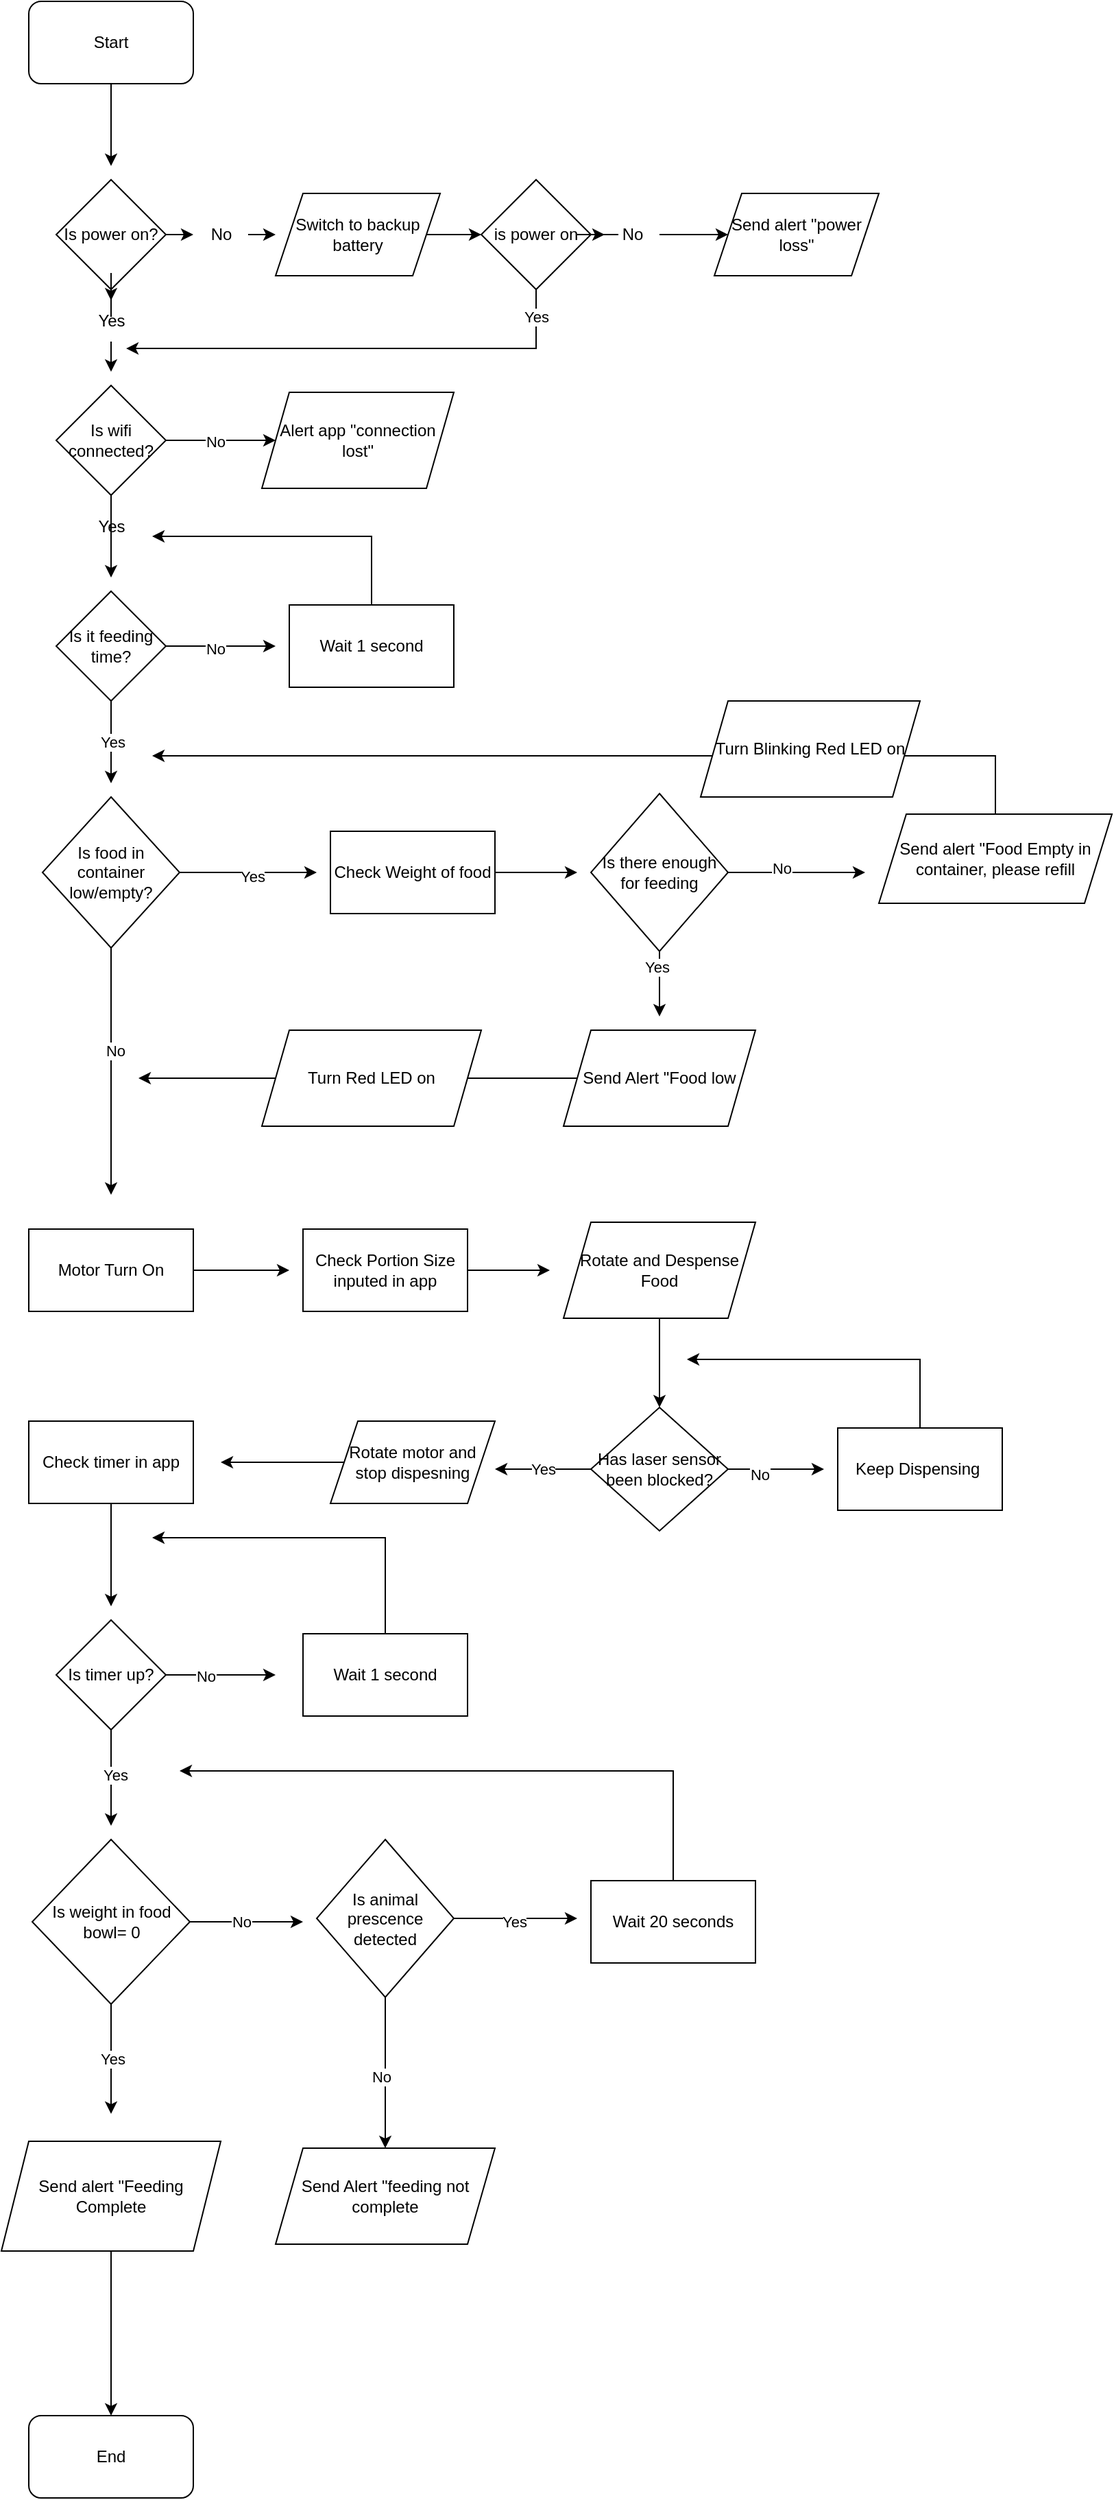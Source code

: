 <mxfile version="28.1.0">
  <diagram name="Page-1" id="yzPVWeurKEpWGAxIHoFi">
    <mxGraphModel dx="1694" dy="1086" grid="1" gridSize="10" guides="1" tooltips="1" connect="1" arrows="1" fold="1" page="1" pageScale="1" pageWidth="1654" pageHeight="2336" math="0" shadow="0">
      <root>
        <mxCell id="0" />
        <mxCell id="1" parent="0" />
        <mxCell id="-bpnurQNZQDlxFqoE2HR-2" style="edgeStyle=orthogonalEdgeStyle;rounded=0;orthogonalLoop=1;jettySize=auto;html=1;" edge="1" parent="1" source="-bpnurQNZQDlxFqoE2HR-1">
          <mxGeometry relative="1" as="geometry">
            <mxPoint x="90" y="140" as="targetPoint" />
          </mxGeometry>
        </mxCell>
        <mxCell id="-bpnurQNZQDlxFqoE2HR-1" value="Start" style="rounded=1;whiteSpace=wrap;html=1;" vertex="1" parent="1">
          <mxGeometry x="30" y="20" width="120" height="60" as="geometry" />
        </mxCell>
        <mxCell id="-bpnurQNZQDlxFqoE2HR-4" style="edgeStyle=orthogonalEdgeStyle;rounded=0;orthogonalLoop=1;jettySize=auto;html=1;" edge="1" parent="1" source="-bpnurQNZQDlxFqoE2HR-5">
          <mxGeometry relative="1" as="geometry">
            <mxPoint x="210" y="190" as="targetPoint" />
          </mxGeometry>
        </mxCell>
        <mxCell id="-bpnurQNZQDlxFqoE2HR-14" style="edgeStyle=orthogonalEdgeStyle;rounded=0;orthogonalLoop=1;jettySize=auto;html=1;" edge="1" parent="1" source="-bpnurQNZQDlxFqoE2HR-26">
          <mxGeometry relative="1" as="geometry">
            <mxPoint x="90" y="290" as="targetPoint" />
          </mxGeometry>
        </mxCell>
        <mxCell id="-bpnurQNZQDlxFqoE2HR-3" value="Is power on?" style="rhombus;whiteSpace=wrap;html=1;" vertex="1" parent="1">
          <mxGeometry x="50" y="150" width="80" height="80" as="geometry" />
        </mxCell>
        <mxCell id="-bpnurQNZQDlxFqoE2HR-10" style="edgeStyle=orthogonalEdgeStyle;rounded=0;orthogonalLoop=1;jettySize=auto;html=1;" edge="1" parent="1" source="-bpnurQNZQDlxFqoE2HR-8" target="-bpnurQNZQDlxFqoE2HR-11">
          <mxGeometry relative="1" as="geometry">
            <mxPoint x="400" y="190" as="targetPoint" />
          </mxGeometry>
        </mxCell>
        <mxCell id="-bpnurQNZQDlxFqoE2HR-8" value="Switch to backup battery" style="shape=parallelogram;perimeter=parallelogramPerimeter;whiteSpace=wrap;html=1;fixedSize=1;" vertex="1" parent="1">
          <mxGeometry x="210" y="160" width="120" height="60" as="geometry" />
        </mxCell>
        <mxCell id="-bpnurQNZQDlxFqoE2HR-12" style="edgeStyle=orthogonalEdgeStyle;rounded=0;orthogonalLoop=1;jettySize=auto;html=1;" edge="1" parent="1" source="-bpnurQNZQDlxFqoE2HR-17" target="-bpnurQNZQDlxFqoE2HR-13">
          <mxGeometry relative="1" as="geometry">
            <mxPoint x="540" y="190" as="targetPoint" />
          </mxGeometry>
        </mxCell>
        <mxCell id="-bpnurQNZQDlxFqoE2HR-22" value="Yes" style="edgeStyle=orthogonalEdgeStyle;rounded=0;orthogonalLoop=1;jettySize=auto;html=1;entryX=0.025;entryY=0.767;entryDx=0;entryDy=0;entryPerimeter=0;" edge="1" parent="1" source="-bpnurQNZQDlxFqoE2HR-11">
          <mxGeometry x="-0.883" relative="1" as="geometry">
            <mxPoint x="101" y="273.01" as="targetPoint" />
            <Array as="points">
              <mxPoint x="400" y="273" />
            </Array>
            <mxPoint as="offset" />
          </mxGeometry>
        </mxCell>
        <mxCell id="-bpnurQNZQDlxFqoE2HR-11" value="is power on" style="rhombus;whiteSpace=wrap;html=1;" vertex="1" parent="1">
          <mxGeometry x="360" y="150" width="80" height="80" as="geometry" />
        </mxCell>
        <mxCell id="-bpnurQNZQDlxFqoE2HR-13" value="Send alert &quot;power loss&quot;" style="shape=parallelogram;perimeter=parallelogramPerimeter;whiteSpace=wrap;html=1;fixedSize=1;" vertex="1" parent="1">
          <mxGeometry x="530" y="160" width="120" height="60" as="geometry" />
        </mxCell>
        <mxCell id="-bpnurQNZQDlxFqoE2HR-23" style="edgeStyle=orthogonalEdgeStyle;rounded=0;orthogonalLoop=1;jettySize=auto;html=1;" edge="1" parent="1" source="-bpnurQNZQDlxFqoE2HR-18">
          <mxGeometry relative="1" as="geometry">
            <mxPoint x="90" y="440" as="targetPoint" />
          </mxGeometry>
        </mxCell>
        <mxCell id="-bpnurQNZQDlxFqoE2HR-18" value="Is wifi connected?" style="rhombus;whiteSpace=wrap;html=1;" vertex="1" parent="1">
          <mxGeometry x="50" y="300" width="80" height="80" as="geometry" />
        </mxCell>
        <mxCell id="-bpnurQNZQDlxFqoE2HR-21" value="Alert app &quot;connection lost&quot;" style="shape=parallelogram;perimeter=parallelogramPerimeter;whiteSpace=wrap;html=1;fixedSize=1;" vertex="1" parent="1">
          <mxGeometry x="200" y="305" width="140" height="70" as="geometry" />
        </mxCell>
        <mxCell id="-bpnurQNZQDlxFqoE2HR-25" value="Yes" style="text;html=1;align=center;verticalAlign=middle;resizable=0;points=[];autosize=1;strokeColor=none;fillColor=none;" vertex="1" parent="1">
          <mxGeometry x="70" y="388" width="40" height="30" as="geometry" />
        </mxCell>
        <mxCell id="-bpnurQNZQDlxFqoE2HR-27" value="" style="edgeStyle=orthogonalEdgeStyle;rounded=0;orthogonalLoop=1;jettySize=auto;html=1;" edge="1" parent="1" source="-bpnurQNZQDlxFqoE2HR-3" target="-bpnurQNZQDlxFqoE2HR-26">
          <mxGeometry relative="1" as="geometry">
            <mxPoint x="90" y="290" as="targetPoint" />
            <mxPoint x="90" y="230" as="sourcePoint" />
          </mxGeometry>
        </mxCell>
        <mxCell id="-bpnurQNZQDlxFqoE2HR-26" value="Yes" style="text;html=1;align=center;verticalAlign=middle;resizable=0;points=[];autosize=1;strokeColor=none;fillColor=none;" vertex="1" parent="1">
          <mxGeometry x="70" y="238" width="40" height="30" as="geometry" />
        </mxCell>
        <mxCell id="-bpnurQNZQDlxFqoE2HR-28" value="" style="edgeStyle=orthogonalEdgeStyle;rounded=0;orthogonalLoop=1;jettySize=auto;html=1;" edge="1" parent="1" source="-bpnurQNZQDlxFqoE2HR-11" target="-bpnurQNZQDlxFqoE2HR-17">
          <mxGeometry relative="1" as="geometry">
            <mxPoint x="500" y="190" as="targetPoint" />
            <mxPoint x="440" y="190" as="sourcePoint" />
          </mxGeometry>
        </mxCell>
        <mxCell id="-bpnurQNZQDlxFqoE2HR-17" value="No" style="text;html=1;align=center;verticalAlign=middle;resizable=0;points=[];autosize=1;strokeColor=none;fillColor=none;" vertex="1" parent="1">
          <mxGeometry x="450" y="175" width="40" height="30" as="geometry" />
        </mxCell>
        <mxCell id="-bpnurQNZQDlxFqoE2HR-29" value="" style="edgeStyle=orthogonalEdgeStyle;rounded=0;orthogonalLoop=1;jettySize=auto;html=1;" edge="1" parent="1" source="-bpnurQNZQDlxFqoE2HR-3" target="-bpnurQNZQDlxFqoE2HR-5">
          <mxGeometry relative="1" as="geometry">
            <mxPoint x="210" y="190" as="targetPoint" />
            <mxPoint x="130" y="190" as="sourcePoint" />
            <Array as="points">
              <mxPoint x="160" y="190" />
              <mxPoint x="160" y="190" />
            </Array>
          </mxGeometry>
        </mxCell>
        <mxCell id="-bpnurQNZQDlxFqoE2HR-5" value="No" style="text;html=1;align=center;verticalAlign=middle;resizable=0;points=[];autosize=1;strokeColor=none;fillColor=none;" vertex="1" parent="1">
          <mxGeometry x="150" y="175" width="40" height="30" as="geometry" />
        </mxCell>
        <mxCell id="-bpnurQNZQDlxFqoE2HR-30" value="" style="edgeStyle=orthogonalEdgeStyle;rounded=0;orthogonalLoop=1;jettySize=auto;html=1;" edge="1" parent="1" source="-bpnurQNZQDlxFqoE2HR-18" target="-bpnurQNZQDlxFqoE2HR-21">
          <mxGeometry relative="1" as="geometry">
            <mxPoint x="140" y="340" as="targetPoint" />
            <mxPoint x="130" y="340" as="sourcePoint" />
          </mxGeometry>
        </mxCell>
        <mxCell id="-bpnurQNZQDlxFqoE2HR-34" value="No" style="edgeLabel;html=1;align=center;verticalAlign=middle;resizable=0;points=[];" vertex="1" connectable="0" parent="-bpnurQNZQDlxFqoE2HR-30">
          <mxGeometry x="-0.1" y="-1" relative="1" as="geometry">
            <mxPoint as="offset" />
          </mxGeometry>
        </mxCell>
        <mxCell id="-bpnurQNZQDlxFqoE2HR-32" style="edgeStyle=orthogonalEdgeStyle;rounded=0;orthogonalLoop=1;jettySize=auto;html=1;" edge="1" parent="1" source="-bpnurQNZQDlxFqoE2HR-31">
          <mxGeometry relative="1" as="geometry">
            <mxPoint x="210" y="490" as="targetPoint" />
          </mxGeometry>
        </mxCell>
        <mxCell id="-bpnurQNZQDlxFqoE2HR-33" value="No" style="edgeLabel;html=1;align=center;verticalAlign=middle;resizable=0;points=[];" vertex="1" connectable="0" parent="-bpnurQNZQDlxFqoE2HR-32">
          <mxGeometry x="-0.106" y="-2" relative="1" as="geometry">
            <mxPoint as="offset" />
          </mxGeometry>
        </mxCell>
        <mxCell id="-bpnurQNZQDlxFqoE2HR-37" value="Yes" style="edgeStyle=orthogonalEdgeStyle;rounded=0;orthogonalLoop=1;jettySize=auto;html=1;" edge="1" parent="1" source="-bpnurQNZQDlxFqoE2HR-31">
          <mxGeometry relative="1" as="geometry">
            <mxPoint x="90" y="590" as="targetPoint" />
          </mxGeometry>
        </mxCell>
        <mxCell id="-bpnurQNZQDlxFqoE2HR-31" value="Is it feeding time?" style="rhombus;whiteSpace=wrap;html=1;" vertex="1" parent="1">
          <mxGeometry x="50" y="450" width="80" height="80" as="geometry" />
        </mxCell>
        <mxCell id="-bpnurQNZQDlxFqoE2HR-36" style="edgeStyle=orthogonalEdgeStyle;rounded=0;orthogonalLoop=1;jettySize=auto;html=1;" edge="1" parent="1" source="-bpnurQNZQDlxFqoE2HR-35">
          <mxGeometry relative="1" as="geometry">
            <mxPoint x="120" y="410" as="targetPoint" />
            <Array as="points">
              <mxPoint x="280" y="410" />
              <mxPoint x="121" y="410" />
            </Array>
          </mxGeometry>
        </mxCell>
        <mxCell id="-bpnurQNZQDlxFqoE2HR-35" value="Wait 1 second" style="rounded=0;whiteSpace=wrap;html=1;" vertex="1" parent="1">
          <mxGeometry x="220" y="460" width="120" height="60" as="geometry" />
        </mxCell>
        <mxCell id="-bpnurQNZQDlxFqoE2HR-39" style="edgeStyle=orthogonalEdgeStyle;rounded=0;orthogonalLoop=1;jettySize=auto;html=1;" edge="1" parent="1" source="-bpnurQNZQDlxFqoE2HR-38">
          <mxGeometry relative="1" as="geometry">
            <mxPoint x="220" y="945" as="targetPoint" />
          </mxGeometry>
        </mxCell>
        <mxCell id="-bpnurQNZQDlxFqoE2HR-38" value="Motor Turn On" style="shape=label;whiteSpace=wrap;html=1;fixedSize=1;rounded=0;" vertex="1" parent="1">
          <mxGeometry x="30" y="915" width="120" height="60" as="geometry" />
        </mxCell>
        <mxCell id="-bpnurQNZQDlxFqoE2HR-47" style="edgeStyle=orthogonalEdgeStyle;rounded=0;orthogonalLoop=1;jettySize=auto;html=1;" edge="1" parent="1" source="-bpnurQNZQDlxFqoE2HR-41" target="-bpnurQNZQDlxFqoE2HR-48">
          <mxGeometry relative="1" as="geometry">
            <mxPoint x="490" y="1055" as="targetPoint" />
          </mxGeometry>
        </mxCell>
        <mxCell id="-bpnurQNZQDlxFqoE2HR-41" value="Rotate and Despense Food" style="shape=parallelogram;perimeter=parallelogramPerimeter;whiteSpace=wrap;html=1;fixedSize=1;" vertex="1" parent="1">
          <mxGeometry x="420" y="910" width="140" height="70" as="geometry" />
        </mxCell>
        <mxCell id="-bpnurQNZQDlxFqoE2HR-46" style="edgeStyle=orthogonalEdgeStyle;rounded=0;orthogonalLoop=1;jettySize=auto;html=1;" edge="1" parent="1" source="-bpnurQNZQDlxFqoE2HR-42">
          <mxGeometry relative="1" as="geometry">
            <mxPoint x="410" y="945" as="targetPoint" />
          </mxGeometry>
        </mxCell>
        <mxCell id="-bpnurQNZQDlxFqoE2HR-42" value="Check Portion Size inputed in app" style="rounded=0;whiteSpace=wrap;html=1;" vertex="1" parent="1">
          <mxGeometry x="230" y="915" width="120" height="60" as="geometry" />
        </mxCell>
        <mxCell id="-bpnurQNZQDlxFqoE2HR-49" value="Yes" style="edgeStyle=orthogonalEdgeStyle;rounded=0;orthogonalLoop=1;jettySize=auto;html=1;" edge="1" parent="1" source="-bpnurQNZQDlxFqoE2HR-48">
          <mxGeometry relative="1" as="geometry">
            <mxPoint x="370" y="1090" as="targetPoint" />
            <Array as="points">
              <mxPoint x="370" y="1090" />
              <mxPoint x="370" y="1090" />
            </Array>
          </mxGeometry>
        </mxCell>
        <mxCell id="-bpnurQNZQDlxFqoE2HR-52" style="edgeStyle=orthogonalEdgeStyle;rounded=0;orthogonalLoop=1;jettySize=auto;html=1;" edge="1" parent="1" source="-bpnurQNZQDlxFqoE2HR-48">
          <mxGeometry relative="1" as="geometry">
            <mxPoint x="610" y="1090" as="targetPoint" />
          </mxGeometry>
        </mxCell>
        <mxCell id="-bpnurQNZQDlxFqoE2HR-54" value="No" style="edgeLabel;html=1;align=center;verticalAlign=middle;resizable=0;points=[];" vertex="1" connectable="0" parent="-bpnurQNZQDlxFqoE2HR-52">
          <mxGeometry x="-0.356" y="-4" relative="1" as="geometry">
            <mxPoint as="offset" />
          </mxGeometry>
        </mxCell>
        <mxCell id="-bpnurQNZQDlxFqoE2HR-48" value="Has laser sensor been blocked?" style="rhombus;whiteSpace=wrap;html=1;" vertex="1" parent="1">
          <mxGeometry x="440" y="1045" width="100" height="90" as="geometry" />
        </mxCell>
        <mxCell id="-bpnurQNZQDlxFqoE2HR-80" style="edgeStyle=orthogonalEdgeStyle;rounded=0;orthogonalLoop=1;jettySize=auto;html=1;" edge="1" parent="1" source="-bpnurQNZQDlxFqoE2HR-55">
          <mxGeometry relative="1" as="geometry">
            <mxPoint x="510" y="1010" as="targetPoint" />
            <Array as="points">
              <mxPoint x="680" y="1010" />
            </Array>
          </mxGeometry>
        </mxCell>
        <mxCell id="-bpnurQNZQDlxFqoE2HR-55" value="Keep Dispensing&amp;nbsp;" style="rounded=0;whiteSpace=wrap;html=1;" vertex="1" parent="1">
          <mxGeometry x="620" y="1060" width="120" height="60" as="geometry" />
        </mxCell>
        <mxCell id="-bpnurQNZQDlxFqoE2HR-92" style="edgeStyle=orthogonalEdgeStyle;rounded=0;orthogonalLoop=1;jettySize=auto;html=1;" edge="1" parent="1" source="-bpnurQNZQDlxFqoE2HR-56">
          <mxGeometry relative="1" as="geometry">
            <mxPoint x="170" y="1085" as="targetPoint" />
          </mxGeometry>
        </mxCell>
        <mxCell id="-bpnurQNZQDlxFqoE2HR-56" value="Rotate motor and stop dispesning" style="shape=parallelogram;perimeter=parallelogramPerimeter;whiteSpace=wrap;html=1;fixedSize=1;" vertex="1" parent="1">
          <mxGeometry x="250" y="1055" width="120" height="60" as="geometry" />
        </mxCell>
        <mxCell id="-bpnurQNZQDlxFqoE2HR-58" style="edgeStyle=orthogonalEdgeStyle;rounded=0;orthogonalLoop=1;jettySize=auto;html=1;" edge="1" parent="1" source="-bpnurQNZQDlxFqoE2HR-57">
          <mxGeometry relative="1" as="geometry">
            <mxPoint x="240" y="655" as="targetPoint" />
          </mxGeometry>
        </mxCell>
        <mxCell id="-bpnurQNZQDlxFqoE2HR-59" value="Yes" style="edgeLabel;html=1;align=center;verticalAlign=middle;resizable=0;points=[];" vertex="1" connectable="0" parent="-bpnurQNZQDlxFqoE2HR-58">
          <mxGeometry x="0.069" y="-2" relative="1" as="geometry">
            <mxPoint as="offset" />
          </mxGeometry>
        </mxCell>
        <mxCell id="-bpnurQNZQDlxFqoE2HR-61" style="edgeStyle=orthogonalEdgeStyle;rounded=0;orthogonalLoop=1;jettySize=auto;html=1;" edge="1" parent="1" source="-bpnurQNZQDlxFqoE2HR-57">
          <mxGeometry relative="1" as="geometry">
            <mxPoint x="90" y="890" as="targetPoint" />
          </mxGeometry>
        </mxCell>
        <mxCell id="-bpnurQNZQDlxFqoE2HR-62" value="No" style="edgeLabel;html=1;align=center;verticalAlign=middle;resizable=0;points=[];" vertex="1" connectable="0" parent="-bpnurQNZQDlxFqoE2HR-61">
          <mxGeometry x="-0.188" y="3" relative="1" as="geometry">
            <mxPoint y="1" as="offset" />
          </mxGeometry>
        </mxCell>
        <mxCell id="-bpnurQNZQDlxFqoE2HR-57" value="Is food in container low/empty?" style="rhombus;whiteSpace=wrap;html=1;" vertex="1" parent="1">
          <mxGeometry x="40" y="600" width="100" height="110" as="geometry" />
        </mxCell>
        <mxCell id="-bpnurQNZQDlxFqoE2HR-64" style="edgeStyle=orthogonalEdgeStyle;rounded=0;orthogonalLoop=1;jettySize=auto;html=1;" edge="1" parent="1" source="-bpnurQNZQDlxFqoE2HR-60">
          <mxGeometry relative="1" as="geometry">
            <mxPoint x="120" y="570" as="targetPoint" />
            <Array as="points">
              <mxPoint x="735" y="570" />
              <mxPoint x="120" y="570" />
            </Array>
          </mxGeometry>
        </mxCell>
        <mxCell id="-bpnurQNZQDlxFqoE2HR-60" value="Send alert &quot;Food Empty in container, please refill" style="shape=parallelogram;perimeter=parallelogramPerimeter;whiteSpace=wrap;html=1;fixedSize=1;" vertex="1" parent="1">
          <mxGeometry x="650" y="612.5" width="170" height="65" as="geometry" />
        </mxCell>
        <mxCell id="-bpnurQNZQDlxFqoE2HR-69" style="edgeStyle=orthogonalEdgeStyle;rounded=0;orthogonalLoop=1;jettySize=auto;html=1;" edge="1" parent="1" source="-bpnurQNZQDlxFqoE2HR-65">
          <mxGeometry relative="1" as="geometry">
            <mxPoint x="490" y="760" as="targetPoint" />
          </mxGeometry>
        </mxCell>
        <mxCell id="-bpnurQNZQDlxFqoE2HR-75" value="Yes" style="edgeLabel;html=1;align=center;verticalAlign=middle;resizable=0;points=[];" vertex="1" connectable="0" parent="-bpnurQNZQDlxFqoE2HR-69">
          <mxGeometry x="-0.512" y="-2" relative="1" as="geometry">
            <mxPoint as="offset" />
          </mxGeometry>
        </mxCell>
        <mxCell id="-bpnurQNZQDlxFqoE2HR-73" style="edgeStyle=orthogonalEdgeStyle;rounded=0;orthogonalLoop=1;jettySize=auto;html=1;" edge="1" parent="1" source="-bpnurQNZQDlxFqoE2HR-65">
          <mxGeometry relative="1" as="geometry">
            <mxPoint x="640" y="655" as="targetPoint" />
          </mxGeometry>
        </mxCell>
        <mxCell id="-bpnurQNZQDlxFqoE2HR-74" value="No" style="edgeLabel;html=1;align=center;verticalAlign=middle;resizable=0;points=[];" vertex="1" connectable="0" parent="-bpnurQNZQDlxFqoE2HR-73">
          <mxGeometry x="-0.226" y="3" relative="1" as="geometry">
            <mxPoint as="offset" />
          </mxGeometry>
        </mxCell>
        <mxCell id="-bpnurQNZQDlxFqoE2HR-65" value="Is there enough for feeding" style="rhombus;whiteSpace=wrap;html=1;" vertex="1" parent="1">
          <mxGeometry x="440" y="597.5" width="100" height="115" as="geometry" />
        </mxCell>
        <mxCell id="-bpnurQNZQDlxFqoE2HR-68" style="edgeStyle=orthogonalEdgeStyle;rounded=0;orthogonalLoop=1;jettySize=auto;html=1;" edge="1" parent="1" source="-bpnurQNZQDlxFqoE2HR-67">
          <mxGeometry relative="1" as="geometry">
            <mxPoint x="430" y="655" as="targetPoint" />
          </mxGeometry>
        </mxCell>
        <mxCell id="-bpnurQNZQDlxFqoE2HR-67" value="Check Weight of food" style="rounded=0;whiteSpace=wrap;html=1;" vertex="1" parent="1">
          <mxGeometry x="250" y="625" width="120" height="60" as="geometry" />
        </mxCell>
        <mxCell id="-bpnurQNZQDlxFqoE2HR-76" style="edgeStyle=orthogonalEdgeStyle;rounded=0;orthogonalLoop=1;jettySize=auto;html=1;" edge="1" parent="1" source="-bpnurQNZQDlxFqoE2HR-70">
          <mxGeometry relative="1" as="geometry">
            <mxPoint x="110" y="805" as="targetPoint" />
          </mxGeometry>
        </mxCell>
        <mxCell id="-bpnurQNZQDlxFqoE2HR-70" value="Send Alert &quot;Food low" style="shape=parallelogram;perimeter=parallelogramPerimeter;whiteSpace=wrap;html=1;fixedSize=1;" vertex="1" parent="1">
          <mxGeometry x="420" y="770" width="140" height="70" as="geometry" />
        </mxCell>
        <mxCell id="-bpnurQNZQDlxFqoE2HR-83" value="Turn Blinking Red LED on" style="shape=parallelogram;perimeter=parallelogramPerimeter;whiteSpace=wrap;html=1;fixedSize=1;" vertex="1" parent="1">
          <mxGeometry x="520" y="530" width="160" height="70" as="geometry" />
        </mxCell>
        <mxCell id="-bpnurQNZQDlxFqoE2HR-85" value="Turn Red LED on" style="shape=parallelogram;perimeter=parallelogramPerimeter;whiteSpace=wrap;html=1;fixedSize=1;" vertex="1" parent="1">
          <mxGeometry x="200" y="770" width="160" height="70" as="geometry" />
        </mxCell>
        <mxCell id="-bpnurQNZQDlxFqoE2HR-102" style="edgeStyle=orthogonalEdgeStyle;rounded=0;orthogonalLoop=1;jettySize=auto;html=1;" edge="1" parent="1" source="-bpnurQNZQDlxFqoE2HR-89">
          <mxGeometry relative="1" as="geometry">
            <mxPoint x="230" y="1420" as="targetPoint" />
          </mxGeometry>
        </mxCell>
        <mxCell id="-bpnurQNZQDlxFqoE2HR-103" value="No" style="edgeLabel;html=1;align=center;verticalAlign=middle;resizable=0;points=[];" vertex="1" connectable="0" parent="-bpnurQNZQDlxFqoE2HR-102">
          <mxGeometry x="-0.093" relative="1" as="geometry">
            <mxPoint as="offset" />
          </mxGeometry>
        </mxCell>
        <mxCell id="-bpnurQNZQDlxFqoE2HR-104" value="Yes" style="edgeStyle=orthogonalEdgeStyle;rounded=0;orthogonalLoop=1;jettySize=auto;html=1;" edge="1" parent="1" source="-bpnurQNZQDlxFqoE2HR-89">
          <mxGeometry relative="1" as="geometry">
            <mxPoint x="90" y="1560" as="targetPoint" />
          </mxGeometry>
        </mxCell>
        <mxCell id="-bpnurQNZQDlxFqoE2HR-89" value="Is weight in food bowl= 0" style="rhombus;whiteSpace=wrap;html=1;" vertex="1" parent="1">
          <mxGeometry x="32.5" y="1360" width="115" height="120" as="geometry" />
        </mxCell>
        <mxCell id="-bpnurQNZQDlxFqoE2HR-94" style="edgeStyle=orthogonalEdgeStyle;rounded=0;orthogonalLoop=1;jettySize=auto;html=1;" edge="1" parent="1" source="-bpnurQNZQDlxFqoE2HR-91">
          <mxGeometry relative="1" as="geometry">
            <mxPoint x="90" y="1190" as="targetPoint" />
          </mxGeometry>
        </mxCell>
        <mxCell id="-bpnurQNZQDlxFqoE2HR-91" value="Check timer in app" style="rounded=0;whiteSpace=wrap;html=1;" vertex="1" parent="1">
          <mxGeometry x="30" y="1055" width="120" height="60" as="geometry" />
        </mxCell>
        <mxCell id="-bpnurQNZQDlxFqoE2HR-95" style="edgeStyle=orthogonalEdgeStyle;rounded=0;orthogonalLoop=1;jettySize=auto;html=1;" edge="1" parent="1" source="-bpnurQNZQDlxFqoE2HR-93">
          <mxGeometry relative="1" as="geometry">
            <mxPoint x="90" y="1350" as="targetPoint" />
          </mxGeometry>
        </mxCell>
        <mxCell id="-bpnurQNZQDlxFqoE2HR-96" value="Yes" style="edgeLabel;html=1;align=center;verticalAlign=middle;resizable=0;points=[];" vertex="1" connectable="0" parent="-bpnurQNZQDlxFqoE2HR-95">
          <mxGeometry x="-0.075" y="3" relative="1" as="geometry">
            <mxPoint as="offset" />
          </mxGeometry>
        </mxCell>
        <mxCell id="-bpnurQNZQDlxFqoE2HR-97" style="edgeStyle=orthogonalEdgeStyle;rounded=0;orthogonalLoop=1;jettySize=auto;html=1;" edge="1" parent="1" source="-bpnurQNZQDlxFqoE2HR-93">
          <mxGeometry relative="1" as="geometry">
            <mxPoint x="210" y="1240" as="targetPoint" />
          </mxGeometry>
        </mxCell>
        <mxCell id="-bpnurQNZQDlxFqoE2HR-101" value="No" style="edgeLabel;html=1;align=center;verticalAlign=middle;resizable=0;points=[];" vertex="1" connectable="0" parent="-bpnurQNZQDlxFqoE2HR-97">
          <mxGeometry x="-0.284" y="-1" relative="1" as="geometry">
            <mxPoint as="offset" />
          </mxGeometry>
        </mxCell>
        <mxCell id="-bpnurQNZQDlxFqoE2HR-93" value="Is timer up?" style="rhombus;whiteSpace=wrap;html=1;" vertex="1" parent="1">
          <mxGeometry x="50" y="1200" width="80" height="80" as="geometry" />
        </mxCell>
        <mxCell id="-bpnurQNZQDlxFqoE2HR-99" style="edgeStyle=orthogonalEdgeStyle;rounded=0;orthogonalLoop=1;jettySize=auto;html=1;" edge="1" parent="1" source="-bpnurQNZQDlxFqoE2HR-98">
          <mxGeometry relative="1" as="geometry">
            <mxPoint x="120" y="1140" as="targetPoint" />
            <Array as="points">
              <mxPoint x="290" y="1140" />
            </Array>
          </mxGeometry>
        </mxCell>
        <mxCell id="-bpnurQNZQDlxFqoE2HR-98" value="Wait 1 second" style="rounded=0;whiteSpace=wrap;html=1;" vertex="1" parent="1">
          <mxGeometry x="230" y="1210" width="120" height="60" as="geometry" />
        </mxCell>
        <mxCell id="-bpnurQNZQDlxFqoE2HR-115" style="edgeStyle=orthogonalEdgeStyle;rounded=0;orthogonalLoop=1;jettySize=auto;html=1;" edge="1" parent="1" source="-bpnurQNZQDlxFqoE2HR-106" target="-bpnurQNZQDlxFqoE2HR-116">
          <mxGeometry relative="1" as="geometry">
            <mxPoint x="90" y="1780" as="targetPoint" />
          </mxGeometry>
        </mxCell>
        <mxCell id="-bpnurQNZQDlxFqoE2HR-106" value="Send alert &quot;Feeding Complete" style="shape=parallelogram;perimeter=parallelogramPerimeter;whiteSpace=wrap;html=1;fixedSize=1;" vertex="1" parent="1">
          <mxGeometry x="10" y="1580" width="160" height="80" as="geometry" />
        </mxCell>
        <mxCell id="-bpnurQNZQDlxFqoE2HR-108" style="edgeStyle=orthogonalEdgeStyle;rounded=0;orthogonalLoop=1;jettySize=auto;html=1;" edge="1" parent="1" source="-bpnurQNZQDlxFqoE2HR-107">
          <mxGeometry relative="1" as="geometry">
            <mxPoint x="430" y="1417.5" as="targetPoint" />
          </mxGeometry>
        </mxCell>
        <mxCell id="-bpnurQNZQDlxFqoE2HR-109" value="Yes" style="edgeLabel;html=1;align=center;verticalAlign=middle;resizable=0;points=[];" vertex="1" connectable="0" parent="-bpnurQNZQDlxFqoE2HR-108">
          <mxGeometry x="0.007" y="-2" relative="1" as="geometry">
            <mxPoint x="-1" as="offset" />
          </mxGeometry>
        </mxCell>
        <mxCell id="-bpnurQNZQDlxFqoE2HR-121" style="edgeStyle=orthogonalEdgeStyle;rounded=0;orthogonalLoop=1;jettySize=auto;html=1;" edge="1" parent="1" source="-bpnurQNZQDlxFqoE2HR-107" target="-bpnurQNZQDlxFqoE2HR-117">
          <mxGeometry relative="1" as="geometry" />
        </mxCell>
        <mxCell id="-bpnurQNZQDlxFqoE2HR-122" value="No" style="edgeLabel;html=1;align=center;verticalAlign=middle;resizable=0;points=[];" vertex="1" connectable="0" parent="-bpnurQNZQDlxFqoE2HR-121">
          <mxGeometry x="0.058" y="-3" relative="1" as="geometry">
            <mxPoint as="offset" />
          </mxGeometry>
        </mxCell>
        <mxCell id="-bpnurQNZQDlxFqoE2HR-107" value="Is animal prescence detected" style="rhombus;whiteSpace=wrap;html=1;" vertex="1" parent="1">
          <mxGeometry x="240" y="1360" width="100" height="115" as="geometry" />
        </mxCell>
        <mxCell id="-bpnurQNZQDlxFqoE2HR-111" style="edgeStyle=orthogonalEdgeStyle;rounded=0;orthogonalLoop=1;jettySize=auto;html=1;" edge="1" parent="1" source="-bpnurQNZQDlxFqoE2HR-110">
          <mxGeometry relative="1" as="geometry">
            <mxPoint x="140" y="1310" as="targetPoint" />
            <Array as="points">
              <mxPoint x="500" y="1310" />
              <mxPoint x="140" y="1310" />
            </Array>
          </mxGeometry>
        </mxCell>
        <mxCell id="-bpnurQNZQDlxFqoE2HR-110" value="Wait 20 seconds" style="rounded=0;whiteSpace=wrap;html=1;" vertex="1" parent="1">
          <mxGeometry x="440" y="1390" width="120" height="60" as="geometry" />
        </mxCell>
        <mxCell id="-bpnurQNZQDlxFqoE2HR-116" value="End" style="rounded=1;whiteSpace=wrap;html=1;" vertex="1" parent="1">
          <mxGeometry x="30" y="1780" width="120" height="60" as="geometry" />
        </mxCell>
        <mxCell id="-bpnurQNZQDlxFqoE2HR-117" value="Send Alert &quot;feeding not complete" style="shape=parallelogram;perimeter=parallelogramPerimeter;whiteSpace=wrap;html=1;fixedSize=1;" vertex="1" parent="1">
          <mxGeometry x="210" y="1585" width="160" height="70" as="geometry" />
        </mxCell>
      </root>
    </mxGraphModel>
  </diagram>
</mxfile>
